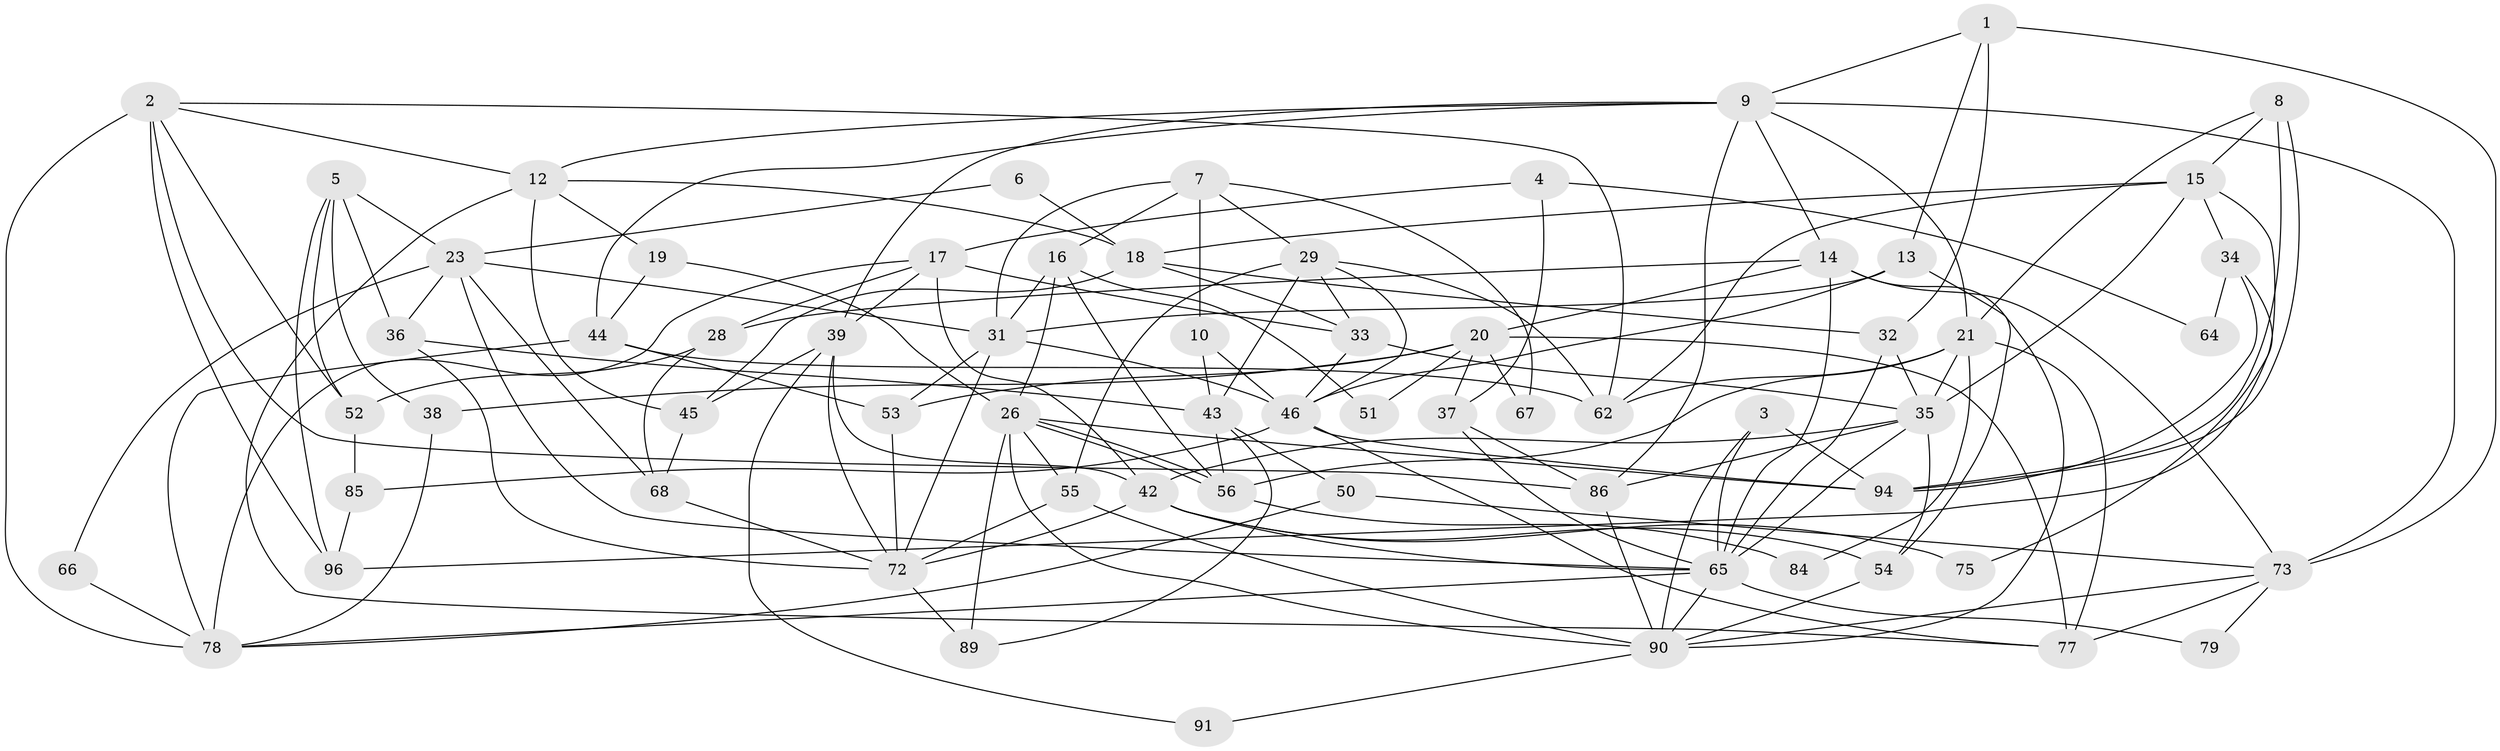 // original degree distribution, {2: 0.14, 4: 0.29, 3: 0.22, 5: 0.21, 6: 0.13, 7: 0.01}
// Generated by graph-tools (version 1.1) at 2025/11/02/21/25 10:11:14]
// undirected, 65 vertices, 158 edges
graph export_dot {
graph [start="1"]
  node [color=gray90,style=filled];
  1 [super="+60"];
  2 [super="+83"];
  3 [super="+24"];
  4;
  5 [super="+11"];
  6;
  7 [super="+47"];
  8;
  9 [super="+41"];
  10;
  12 [super="+81"];
  13 [super="+59"];
  14 [super="+30"];
  15 [super="+25"];
  16 [super="+27"];
  17 [super="+22"];
  18 [super="+48"];
  19;
  20 [super="+49"];
  21 [super="+71"];
  23 [super="+80"];
  26 [super="+57"];
  28 [super="+87"];
  29 [super="+69"];
  31 [super="+63"];
  32;
  33;
  34;
  35 [super="+70"];
  36;
  37;
  38;
  39 [super="+40"];
  42 [super="+58"];
  43 [super="+76"];
  44 [super="+99"];
  45 [super="+61"];
  46 [super="+92"];
  50;
  51;
  52;
  53;
  54;
  55;
  56;
  62;
  64;
  65 [super="+82"];
  66;
  67;
  68 [super="+74"];
  72 [super="+93"];
  73 [super="+98"];
  75;
  77;
  78 [super="+100"];
  79;
  84;
  85;
  86 [super="+88"];
  89;
  90 [super="+95"];
  91;
  94 [super="+97"];
  96;
  1 -- 73;
  1 -- 32;
  1 -- 13;
  1 -- 9;
  2 -- 86;
  2 -- 96;
  2 -- 52;
  2 -- 62;
  2 -- 12;
  2 -- 78;
  3 -- 65;
  3 -- 94;
  3 -- 90 [weight=2];
  4 -- 37;
  4 -- 64;
  4 -- 17;
  5 -- 96;
  5 -- 36;
  5 -- 52;
  5 -- 38;
  5 -- 23;
  6 -- 18;
  6 -- 23;
  7 -- 29;
  7 -- 10;
  7 -- 16;
  7 -- 67;
  7 -- 31;
  8 -- 94;
  8 -- 94;
  8 -- 15;
  8 -- 21;
  9 -- 14;
  9 -- 12;
  9 -- 73;
  9 -- 44;
  9 -- 21;
  9 -- 86;
  9 -- 39;
  10 -- 43;
  10 -- 46;
  12 -- 45;
  12 -- 18;
  12 -- 19;
  12 -- 77;
  13 -- 54;
  13 -- 46;
  13 -- 31;
  14 -- 65;
  14 -- 90;
  14 -- 28;
  14 -- 73;
  14 -- 20;
  15 -- 35;
  15 -- 96;
  15 -- 34;
  15 -- 62;
  15 -- 18;
  16 -- 31;
  16 -- 51;
  16 -- 26;
  16 -- 56;
  17 -- 28;
  17 -- 78;
  17 -- 33;
  17 -- 42 [weight=2];
  17 -- 39;
  18 -- 32;
  18 -- 33;
  18 -- 45 [weight=3];
  19 -- 26;
  19 -- 44;
  20 -- 53;
  20 -- 67;
  20 -- 37;
  20 -- 38;
  20 -- 51;
  20 -- 77;
  21 -- 56;
  21 -- 77;
  21 -- 84;
  21 -- 62;
  21 -- 35;
  23 -- 65;
  23 -- 36;
  23 -- 66;
  23 -- 68;
  23 -- 31;
  26 -- 56;
  26 -- 56;
  26 -- 89;
  26 -- 55;
  26 -- 94;
  26 -- 90;
  28 -- 52;
  28 -- 68;
  29 -- 33;
  29 -- 55;
  29 -- 62;
  29 -- 43;
  29 -- 46;
  31 -- 53;
  31 -- 72;
  31 -- 46;
  32 -- 35;
  32 -- 65;
  33 -- 46;
  33 -- 35;
  34 -- 64;
  34 -- 75;
  34 -- 94;
  35 -- 42;
  35 -- 54;
  35 -- 86;
  35 -- 65;
  36 -- 72;
  36 -- 43;
  37 -- 86;
  37 -- 65;
  38 -- 78;
  39 -- 72;
  39 -- 91;
  39 -- 42;
  39 -- 45;
  42 -- 54;
  42 -- 72;
  42 -- 65;
  42 -- 75;
  43 -- 56;
  43 -- 89;
  43 -- 50;
  44 -- 53;
  44 -- 62;
  44 -- 78;
  45 -- 68;
  46 -- 85;
  46 -- 77;
  46 -- 94;
  50 -- 73;
  50 -- 78;
  52 -- 85;
  53 -- 72;
  54 -- 90;
  55 -- 90;
  55 -- 72;
  56 -- 84;
  65 -- 90;
  65 -- 78;
  65 -- 79;
  66 -- 78;
  68 -- 72;
  72 -- 89;
  73 -- 79;
  73 -- 77;
  73 -- 90;
  85 -- 96;
  86 -- 90;
  90 -- 91;
}
